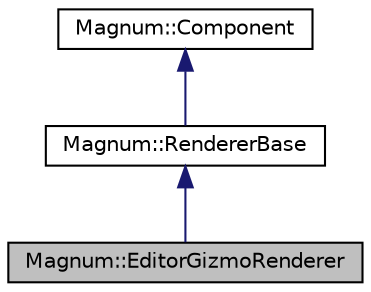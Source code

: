 digraph "Magnum::EditorGizmoRenderer"
{
  edge [fontname="Helvetica",fontsize="10",labelfontname="Helvetica",labelfontsize="10"];
  node [fontname="Helvetica",fontsize="10",shape=record];
  Node1 [label="Magnum::EditorGizmoRenderer",height=0.2,width=0.4,color="black", fillcolor="grey75", style="filled", fontcolor="black"];
  Node2 -> Node1 [dir="back",color="midnightblue",fontsize="10",style="solid"];
  Node2 [label="Magnum::RendererBase",height=0.2,width=0.4,color="black", fillcolor="white", style="filled",URL="$class_magnum_1_1_renderer_base.html",tooltip="RendererBase. "];
  Node3 -> Node2 [dir="back",color="midnightblue",fontsize="10",style="solid"];
  Node3 [label="Magnum::Component",height=0.2,width=0.4,color="black", fillcolor="white", style="filled",URL="$class_magnum_1_1_component.html",tooltip="Component. "];
}

